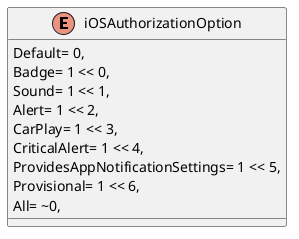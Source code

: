 @startuml
enum iOSAuthorizationOption {
    Default= 0,
    Badge= 1 << 0,
    Sound= 1 << 1,
    Alert= 1 << 2,
    CarPlay= 1 << 3,
    CriticalAlert= 1 << 4,
    ProvidesAppNotificationSettings= 1 << 5,
    Provisional= 1 << 6,
    All= ~0,
}
@enduml
